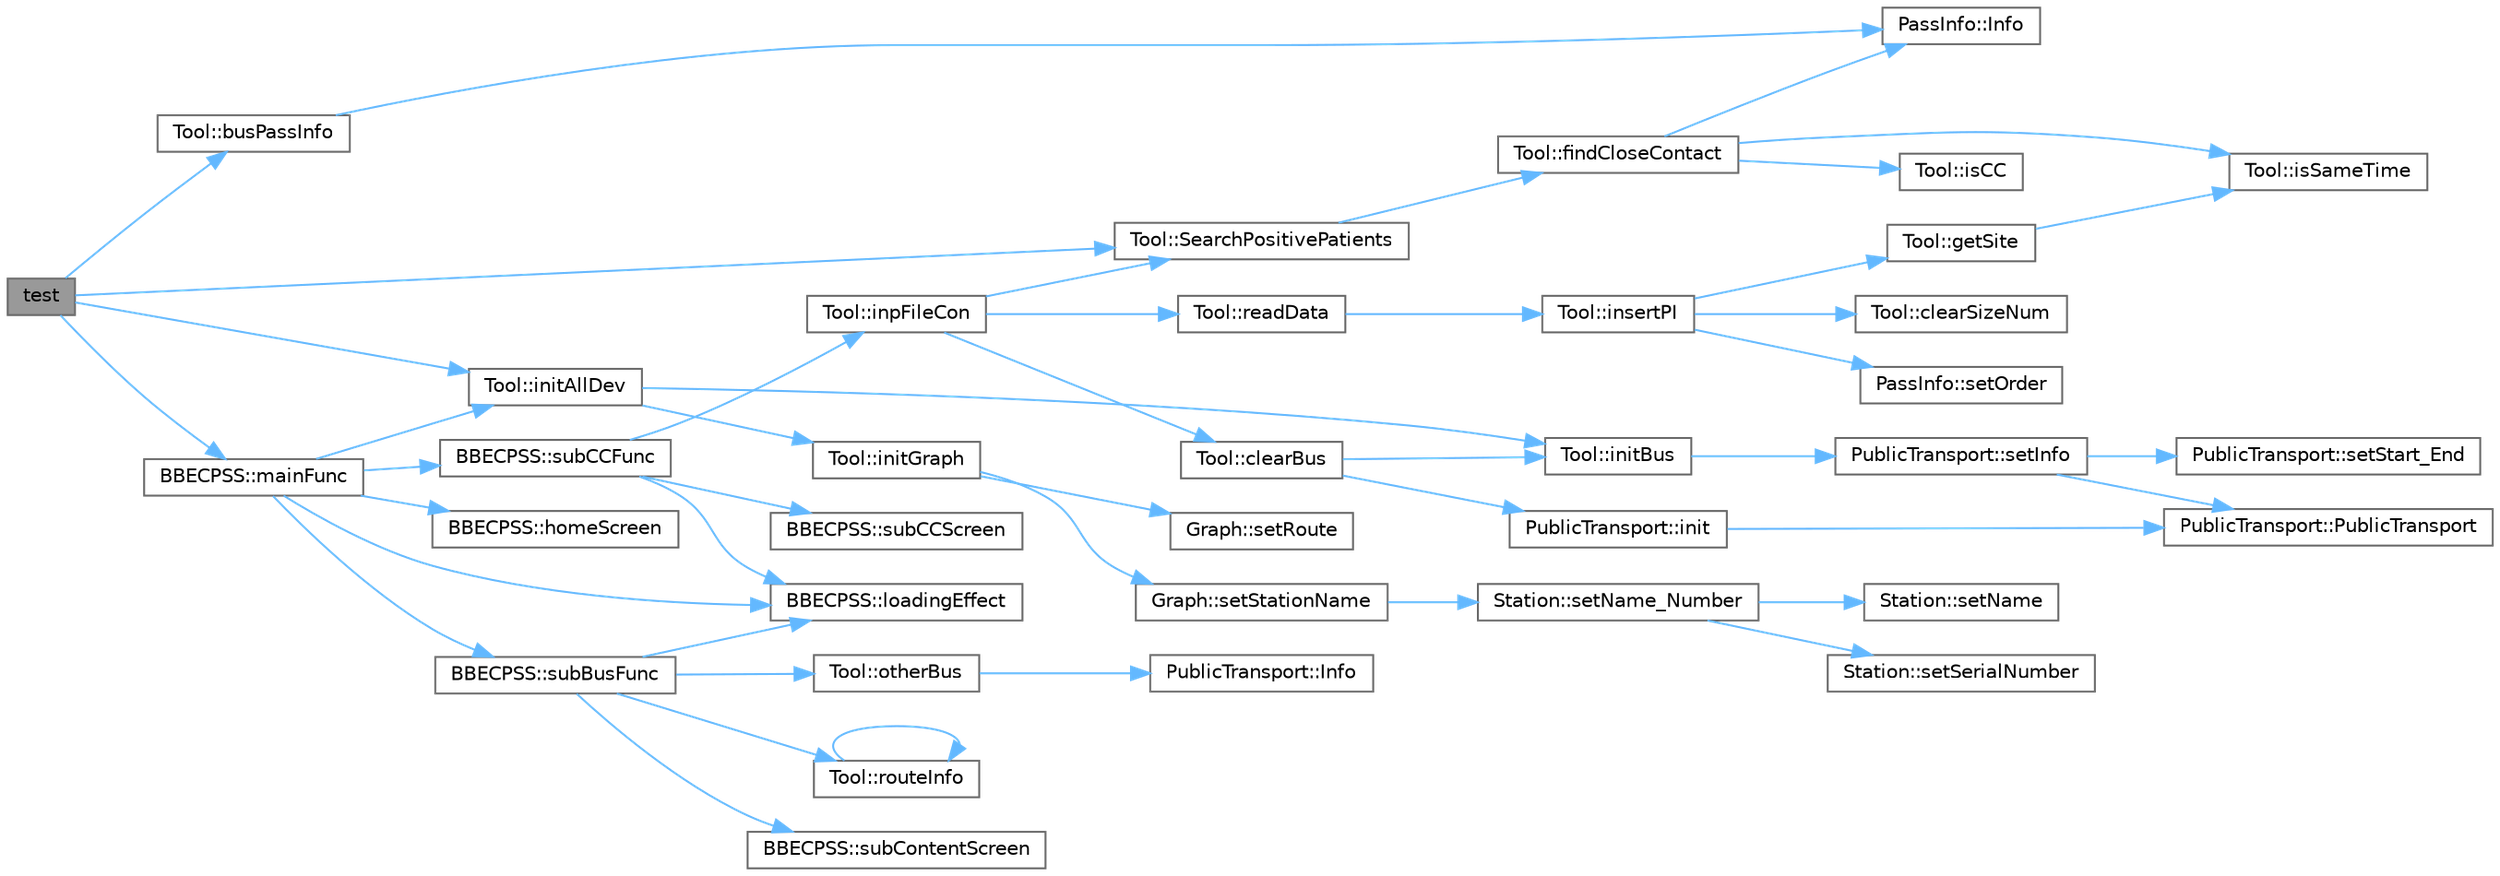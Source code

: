digraph "test"
{
 // LATEX_PDF_SIZE
  bgcolor="transparent";
  edge [fontname=Helvetica,fontsize=10,labelfontname=Helvetica,labelfontsize=10];
  node [fontname=Helvetica,fontsize=10,shape=box,height=0.2,width=0.4];
  rankdir="LR";
  Node1 [label="test",height=0.2,width=0.4,color="gray40", fillcolor="grey60", style="filled", fontcolor="black",tooltip=" "];
  Node1 -> Node2 [color="steelblue1",style="solid"];
  Node2 [label="Tool::busPassInfo",height=0.2,width=0.4,color="grey40", fillcolor="white", style="filled",URL="$class_tool.html#aee17eedf7ae25d97ced516a7f556b0ac",tooltip=" "];
  Node2 -> Node3 [color="steelblue1",style="solid"];
  Node3 [label="PassInfo::Info",height=0.2,width=0.4,color="grey40", fillcolor="white", style="filled",URL="$class_pass_info.html#a9223156da3341f5f0e2982a51d9e4e07",tooltip=" "];
  Node1 -> Node4 [color="steelblue1",style="solid"];
  Node4 [label="Tool::initAllDev",height=0.2,width=0.4,color="grey40", fillcolor="white", style="filled",URL="$class_tool.html#a2df453b2252b92e8cf837a33c0799d4d",tooltip=" "];
  Node4 -> Node5 [color="steelblue1",style="solid"];
  Node5 [label="Tool::initBus",height=0.2,width=0.4,color="grey40", fillcolor="white", style="filled",URL="$class_tool.html#a6840d3b123c12e7169cee7319db8bc79",tooltip=" "];
  Node5 -> Node6 [color="steelblue1",style="solid"];
  Node6 [label="PublicTransport::setInfo",height=0.2,width=0.4,color="grey40", fillcolor="white", style="filled",URL="$class_public_transport.html#aa8468bb3e9a726a2ff03ac62c3c3be58",tooltip=" "];
  Node6 -> Node7 [color="steelblue1",style="solid"];
  Node7 [label="PublicTransport::PublicTransport",height=0.2,width=0.4,color="grey40", fillcolor="white", style="filled",URL="$class_public_transport.html#a9f0f499787be68176da4499798709ecb",tooltip=" "];
  Node6 -> Node8 [color="steelblue1",style="solid"];
  Node8 [label="PublicTransport::setStart_End",height=0.2,width=0.4,color="grey40", fillcolor="white", style="filled",URL="$class_public_transport.html#a2581aa812dc0e266a11df4ee35d1fc10",tooltip=" "];
  Node4 -> Node9 [color="steelblue1",style="solid"];
  Node9 [label="Tool::initGraph",height=0.2,width=0.4,color="grey40", fillcolor="white", style="filled",URL="$class_tool.html#a4d0c0bde0308c1fe932253b7ac22a7ae",tooltip=" "];
  Node9 -> Node10 [color="steelblue1",style="solid"];
  Node10 [label="Graph::setRoute",height=0.2,width=0.4,color="grey40", fillcolor="white", style="filled",URL="$class_graph.html#a906e9062d91eed9e1bb5747a842721c9",tooltip=" "];
  Node9 -> Node11 [color="steelblue1",style="solid"];
  Node11 [label="Graph::setStationName",height=0.2,width=0.4,color="grey40", fillcolor="white", style="filled",URL="$class_graph.html#a326632bf48221a9621c057b6a2a4f388",tooltip=" "];
  Node11 -> Node12 [color="steelblue1",style="solid"];
  Node12 [label="Station::setName_Number",height=0.2,width=0.4,color="grey40", fillcolor="white", style="filled",URL="$class_station.html#ad9fdabf7c7726195e85682ab0f7d49f5",tooltip=" "];
  Node12 -> Node13 [color="steelblue1",style="solid"];
  Node13 [label="Station::setName",height=0.2,width=0.4,color="grey40", fillcolor="white", style="filled",URL="$class_station.html#a6e41c9f0a2a6f702d2323fd9a7a8acdf",tooltip=" "];
  Node12 -> Node14 [color="steelblue1",style="solid"];
  Node14 [label="Station::setSerialNumber",height=0.2,width=0.4,color="grey40", fillcolor="white", style="filled",URL="$class_station.html#a0d2374779a2da2bbb34f447853ebbb1a",tooltip=" "];
  Node1 -> Node15 [color="steelblue1",style="solid"];
  Node15 [label="BBECPSS::mainFunc",height=0.2,width=0.4,color="grey40", fillcolor="white", style="filled",URL="$class_b_b_e_c_p_s_s.html#aa1fd6b366c747981af15275b110eab69",tooltip=" "];
  Node15 -> Node16 [color="steelblue1",style="solid"];
  Node16 [label="BBECPSS::homeScreen",height=0.2,width=0.4,color="grey40", fillcolor="white", style="filled",URL="$class_b_b_e_c_p_s_s.html#ab6077f8cccfd9942ea0b4bde215962ef",tooltip=" "];
  Node15 -> Node4 [color="steelblue1",style="solid"];
  Node15 -> Node17 [color="steelblue1",style="solid"];
  Node17 [label="BBECPSS::loadingEffect",height=0.2,width=0.4,color="grey40", fillcolor="white", style="filled",URL="$class_b_b_e_c_p_s_s.html#ae129be5558914aab849f3f5dc0bb86c0",tooltip=" "];
  Node15 -> Node18 [color="steelblue1",style="solid"];
  Node18 [label="BBECPSS::subBusFunc",height=0.2,width=0.4,color="grey40", fillcolor="white", style="filled",URL="$class_b_b_e_c_p_s_s.html#a8d38f014ef6516537ff56f7eb996b309",tooltip=" "];
  Node18 -> Node17 [color="steelblue1",style="solid"];
  Node18 -> Node19 [color="steelblue1",style="solid"];
  Node19 [label="Tool::otherBus",height=0.2,width=0.4,color="grey40", fillcolor="white", style="filled",URL="$class_tool.html#ac7b209dc86c941d0d1c4e4c5bdd763c2",tooltip=" "];
  Node19 -> Node20 [color="steelblue1",style="solid"];
  Node20 [label="PublicTransport::Info",height=0.2,width=0.4,color="grey40", fillcolor="white", style="filled",URL="$class_public_transport.html#a6c5d4e433a06219fa7947fab8dd088e6",tooltip=" "];
  Node18 -> Node21 [color="steelblue1",style="solid"];
  Node21 [label="Tool::routeInfo",height=0.2,width=0.4,color="grey40", fillcolor="white", style="filled",URL="$class_tool.html#af5d9375dbde114d55131ef6fb4633436",tooltip=" "];
  Node21 -> Node21 [color="steelblue1",style="solid"];
  Node18 -> Node22 [color="steelblue1",style="solid"];
  Node22 [label="BBECPSS::subContentScreen",height=0.2,width=0.4,color="grey40", fillcolor="white", style="filled",URL="$class_b_b_e_c_p_s_s.html#a40b0104203523df2b1af8448c8bf0724",tooltip=" "];
  Node15 -> Node23 [color="steelblue1",style="solid"];
  Node23 [label="BBECPSS::subCCFunc",height=0.2,width=0.4,color="grey40", fillcolor="white", style="filled",URL="$class_b_b_e_c_p_s_s.html#a8d8a502c18372a06c5ab833cc05aa87d",tooltip=" "];
  Node23 -> Node24 [color="steelblue1",style="solid"];
  Node24 [label="Tool::inpFileCon",height=0.2,width=0.4,color="grey40", fillcolor="white", style="filled",URL="$class_tool.html#a27f5df74441a7b721ce2efe2ab93247d",tooltip=" "];
  Node24 -> Node25 [color="steelblue1",style="solid"];
  Node25 [label="Tool::clearBus",height=0.2,width=0.4,color="grey40", fillcolor="white", style="filled",URL="$class_tool.html#a620c05779a2f83ca0cf8c06494dcbb4d",tooltip=" "];
  Node25 -> Node26 [color="steelblue1",style="solid"];
  Node26 [label="PublicTransport::init",height=0.2,width=0.4,color="grey40", fillcolor="white", style="filled",URL="$class_public_transport.html#a84c6f84ec1531a111d3fd4c133f5cae2",tooltip=" "];
  Node26 -> Node7 [color="steelblue1",style="solid"];
  Node25 -> Node5 [color="steelblue1",style="solid"];
  Node24 -> Node27 [color="steelblue1",style="solid"];
  Node27 [label="Tool::readData",height=0.2,width=0.4,color="grey40", fillcolor="white", style="filled",URL="$class_tool.html#a92bd5a4e3fe5524520d10b9bc5c6eb73",tooltip=" "];
  Node27 -> Node28 [color="steelblue1",style="solid"];
  Node28 [label="Tool::insertPI",height=0.2,width=0.4,color="grey40", fillcolor="white", style="filled",URL="$class_tool.html#ad5e0411a61f42a5b6b6693eb29a509f1",tooltip=" "];
  Node28 -> Node29 [color="steelblue1",style="solid"];
  Node29 [label="Tool::clearSizeNum",height=0.2,width=0.4,color="grey40", fillcolor="white", style="filled",URL="$class_tool.html#aa1b42f59ce28eb5e2b31cb3f018b445f",tooltip=" "];
  Node28 -> Node30 [color="steelblue1",style="solid"];
  Node30 [label="Tool::getSite",height=0.2,width=0.4,color="grey40", fillcolor="white", style="filled",URL="$class_tool.html#a33159fc2caa88be64cac05a1d1f033b9",tooltip=" "];
  Node30 -> Node31 [color="steelblue1",style="solid"];
  Node31 [label="Tool::isSameTime",height=0.2,width=0.4,color="grey40", fillcolor="white", style="filled",URL="$class_tool.html#adf29537c8c743fb3a899b653850e3f3a",tooltip=" "];
  Node28 -> Node32 [color="steelblue1",style="solid"];
  Node32 [label="PassInfo::setOrder",height=0.2,width=0.4,color="grey40", fillcolor="white", style="filled",URL="$class_pass_info.html#a56ceb8a46863a0615a3a63a76dd45494",tooltip=" "];
  Node24 -> Node33 [color="steelblue1",style="solid"];
  Node33 [label="Tool::SearchPositivePatients",height=0.2,width=0.4,color="grey40", fillcolor="white", style="filled",URL="$class_tool.html#a2a58212183a529ec0f6e6bfa07ba890c",tooltip=" "];
  Node33 -> Node34 [color="steelblue1",style="solid"];
  Node34 [label="Tool::findCloseContact",height=0.2,width=0.4,color="grey40", fillcolor="white", style="filled",URL="$class_tool.html#a3b52d9a5cfb1c0ebe8096dc9db796aa1",tooltip=" "];
  Node34 -> Node3 [color="steelblue1",style="solid"];
  Node34 -> Node35 [color="steelblue1",style="solid"];
  Node35 [label="Tool::isCC",height=0.2,width=0.4,color="grey40", fillcolor="white", style="filled",URL="$class_tool.html#a6eedae1e44e1938b0bf0813c422f34f2",tooltip=" "];
  Node34 -> Node31 [color="steelblue1",style="solid"];
  Node23 -> Node17 [color="steelblue1",style="solid"];
  Node23 -> Node36 [color="steelblue1",style="solid"];
  Node36 [label="BBECPSS::subCCScreen",height=0.2,width=0.4,color="grey40", fillcolor="white", style="filled",URL="$class_b_b_e_c_p_s_s.html#a1e295bbc4d2e1ef8ec7273c349502e84",tooltip=" "];
  Node1 -> Node33 [color="steelblue1",style="solid"];
}
